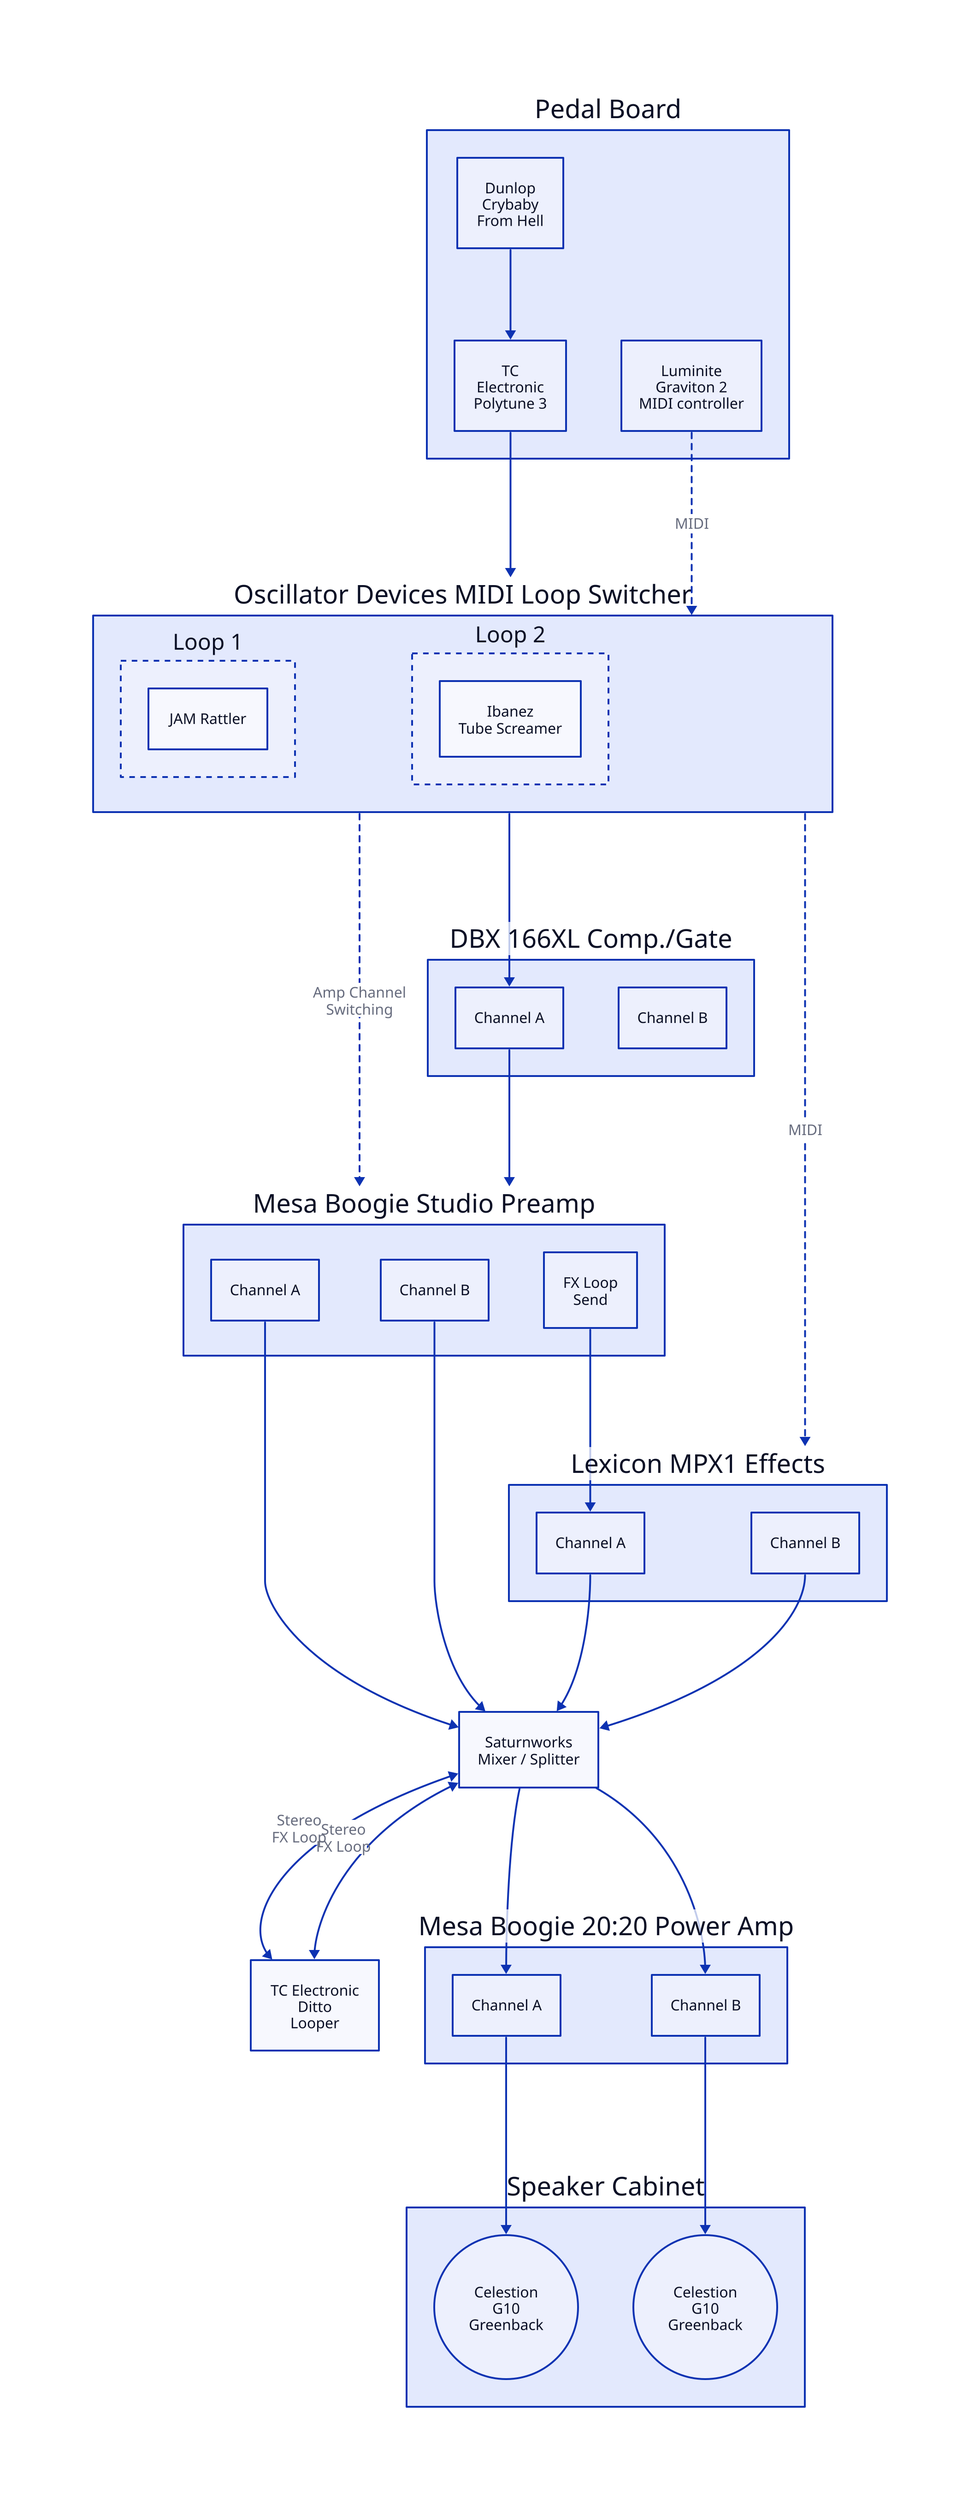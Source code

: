 pb: "Pedal Board" {
  cbfh: "Dunlop\nCrybaby\nFrom Hell" {}
  polytune3: "TC\nElectronic\nPolytune 3" {}
  mc: "Luminite\nGraviton 2\nMIDI controller" {}
  cbfh -> polytune3 
}

mls: "Oscillator Devices MIDI Loop Switcher" {
  1: "Loop 1" {
    style: {
      stroke-dash: 3
    }
    ts: "JAM Rattler" {}
  }
  2: "Loop 2" {
    style: {
      stroke-dash: 3
    }
    ts: "Ibanez\nTube Screamer" {}
  }
}
pb.polytune3 -> mls
pb.mc -> mls: "MIDI" {
  style: {
    stroke-dash: 3
  }
}

dbx166xl: "DBX 166XL Comp./Gate" {
  A: "Channel A" {}
  B: "Channel B" {}
}
mls -> dbx166xl.A

msp: "Mesa Boogie Studio Preamp" {
  A: "Channel A" {}
  B: "Channel B" {}
  loop: "FX Loop\nSend" {}
}
mls -> msp: "Amp Channel\nSwitching" {
  style: {
    stroke-dash: 3
  }
}
dbx166xl.A -> msp

mixer: "Saturnworks\nMixer / Splitter" {}
msp.A -> mixer
msp.B -> mixer

mpx1: "Lexicon MPX1 Effects" {
  A: "Channel A" {}
  B: "Channel B" {}
}
mls -> mpx1: "MIDI" {
  style: {
    stroke-dash: 3
  }
}
msp.loop -> mpx1.A
mpx1.A -> mixer
mpx1.B -> mixer

ditto: "TC Electronic\nDitto\nLooper" {}
mixer <-> ditto: "Stereo\nFX Loop"
mixer <-> ditto: "Stereo\nFX Loop"

m2020: "Mesa Boogie 20:20 Power Amp" {
  A: "Channel A" {}
  B: "Channel B" {}
}
mixer -> m2020.A
mixer -> m2020.B

cab: "Speaker Cabinet" {
  A: "Celestion\nG10\nGreenback" {
    shape: "circle"
  }
  B: "Celestion\nG10\nGreenback" {
    shape: "circle"
  }
}
m2020.A -> cab.A
m2020.B -> cab.B
